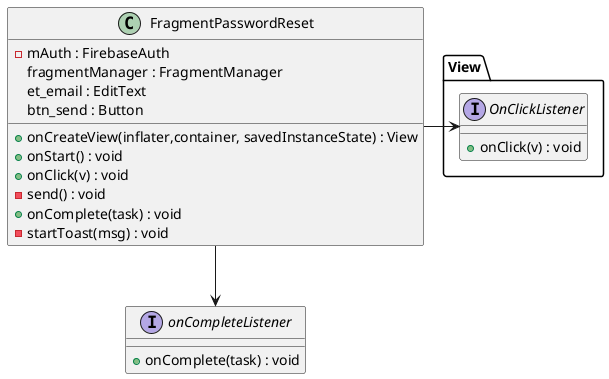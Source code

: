@startuml
FragmentPasswordReset -> View.OnClickListener
FragmentPasswordReset --> onCompleteListener
class FragmentPasswordReset {
    -mAuth : FirebaseAuth
    fragmentManager : FragmentManager
    et_email : EditText
    btn_send : Button

    +onCreateView(inflater,container, savedInstanceState) : View
    +onStart() : void
    +onClick(v) : void
    -send() : void
    +onComplete(task) : void
    -startToast(msg) : void
}

interface  View.OnClickListener {
    +onClick(v) : void
}
interface onCompleteListener {
    +onComplete(task) : void
}
@enduml
